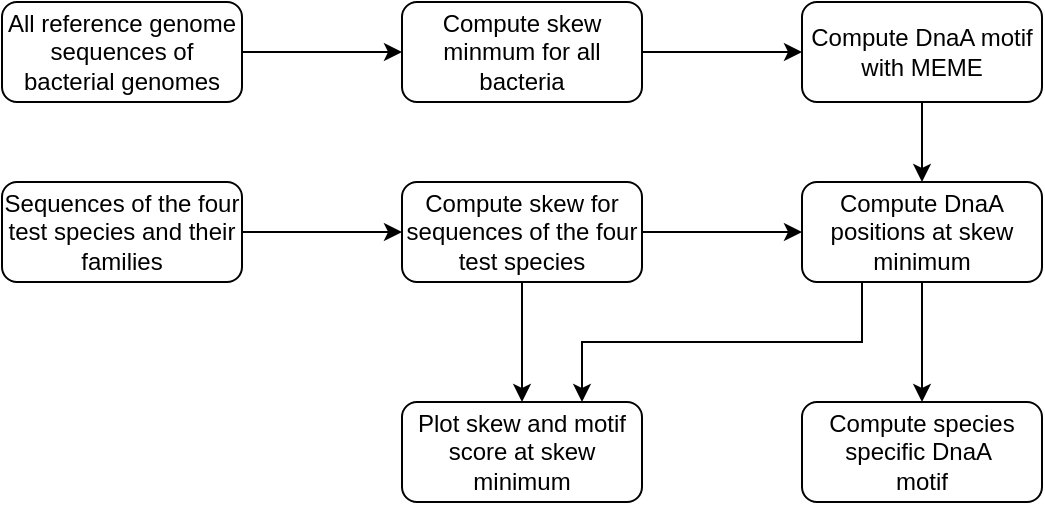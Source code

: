 <mxfile version="12.5.1" type="google"><diagram id="C5RBs43oDa-KdzZeNtuy" name="Page-1"><mxGraphModel dx="782" dy="434" grid="1" gridSize="10" guides="1" tooltips="1" connect="1" arrows="1" fold="1" page="1" pageScale="1" pageWidth="827" pageHeight="1169" math="0" shadow="0"><root><mxCell id="WIyWlLk6GJQsqaUBKTNV-0"/><mxCell id="WIyWlLk6GJQsqaUBKTNV-1" parent="WIyWlLk6GJQsqaUBKTNV-0"/><mxCell id="bhpCCu6Ay2XERdnJHRSi-9" value="" style="edgeStyle=orthogonalEdgeStyle;rounded=0;orthogonalLoop=1;jettySize=auto;html=1;" parent="WIyWlLk6GJQsqaUBKTNV-1" source="WIyWlLk6GJQsqaUBKTNV-3" target="WIyWlLk6GJQsqaUBKTNV-7" edge="1"><mxGeometry relative="1" as="geometry"/></mxCell><mxCell id="WIyWlLk6GJQsqaUBKTNV-3" value="All reference genome sequences of bacterial genomes" style="rounded=1;whiteSpace=wrap;html=1;fontSize=12;glass=0;strokeWidth=1;shadow=0;" parent="WIyWlLk6GJQsqaUBKTNV-1" vertex="1"><mxGeometry x="153" y="130" width="120" height="50" as="geometry"/></mxCell><mxCell id="bhpCCu6Ay2XERdnJHRSi-1" value="" style="edgeStyle=orthogonalEdgeStyle;rounded=0;orthogonalLoop=1;jettySize=auto;html=1;" parent="WIyWlLk6GJQsqaUBKTNV-1" source="WIyWlLk6GJQsqaUBKTNV-7" target="bhpCCu6Ay2XERdnJHRSi-0" edge="1"><mxGeometry relative="1" as="geometry"/></mxCell><mxCell id="WIyWlLk6GJQsqaUBKTNV-7" value="Compute skew minmum for all bacteria" style="rounded=1;whiteSpace=wrap;html=1;fontSize=12;glass=0;strokeWidth=1;shadow=0;flipV=1;" parent="WIyWlLk6GJQsqaUBKTNV-1" vertex="1"><mxGeometry x="353" y="130" width="120" height="50" as="geometry"/></mxCell><mxCell id="bhpCCu6Ay2XERdnJHRSi-14" style="edgeStyle=orthogonalEdgeStyle;rounded=0;orthogonalLoop=1;jettySize=auto;html=1;exitX=0.5;exitY=1;exitDx=0;exitDy=0;entryX=0.5;entryY=0;entryDx=0;entryDy=0;" parent="WIyWlLk6GJQsqaUBKTNV-1" source="bhpCCu6Ay2XERdnJHRSi-0" target="bhpCCu6Ay2XERdnJHRSi-5" edge="1"><mxGeometry relative="1" as="geometry"/></mxCell><mxCell id="bhpCCu6Ay2XERdnJHRSi-0" value="Compute DnaA motif with MEME" style="rounded=1;whiteSpace=wrap;html=1;fontSize=12;glass=0;strokeWidth=1;shadow=0;" parent="WIyWlLk6GJQsqaUBKTNV-1" vertex="1"><mxGeometry x="553" y="130" width="120" height="50" as="geometry"/></mxCell><mxCell id="bhpCCu6Ay2XERdnJHRSi-6" value="" style="edgeStyle=orthogonalEdgeStyle;rounded=0;orthogonalLoop=1;jettySize=auto;html=1;" parent="WIyWlLk6GJQsqaUBKTNV-1" source="bhpCCu6Ay2XERdnJHRSi-2" target="bhpCCu6Ay2XERdnJHRSi-5" edge="1"><mxGeometry relative="1" as="geometry"/></mxCell><mxCell id="L7XeycESLLGvYm52wkyG-4" style="edgeStyle=orthogonalEdgeStyle;rounded=0;orthogonalLoop=1;jettySize=auto;html=1;exitX=0.5;exitY=1;exitDx=0;exitDy=0;" edge="1" parent="WIyWlLk6GJQsqaUBKTNV-1" source="bhpCCu6Ay2XERdnJHRSi-2" target="bhpCCu6Ay2XERdnJHRSi-12"><mxGeometry relative="1" as="geometry"/></mxCell><mxCell id="bhpCCu6Ay2XERdnJHRSi-2" value="Compute skew for sequences of the four test species" style="rounded=1;whiteSpace=wrap;html=1;fontSize=12;glass=0;strokeWidth=1;shadow=0;flipH=1;" parent="WIyWlLk6GJQsqaUBKTNV-1" vertex="1"><mxGeometry x="353" y="220" width="120" height="50" as="geometry"/></mxCell><mxCell id="L7XeycESLLGvYm52wkyG-5" style="edgeStyle=orthogonalEdgeStyle;rounded=0;orthogonalLoop=1;jettySize=auto;html=1;exitX=1;exitY=0.5;exitDx=0;exitDy=0;entryX=0;entryY=0.5;entryDx=0;entryDy=0;" edge="1" parent="WIyWlLk6GJQsqaUBKTNV-1" source="L7XeycESLLGvYm52wkyG-0" target="bhpCCu6Ay2XERdnJHRSi-2"><mxGeometry relative="1" as="geometry"/></mxCell><mxCell id="L7XeycESLLGvYm52wkyG-0" value="Sequences of the four test species and their families" style="rounded=1;whiteSpace=wrap;html=1;fontSize=12;glass=0;strokeWidth=1;shadow=0;flipH=1;" vertex="1" parent="WIyWlLk6GJQsqaUBKTNV-1"><mxGeometry x="153" y="220" width="120" height="50" as="geometry"/></mxCell><mxCell id="bhpCCu6Ay2XERdnJHRSi-21" value="" style="edgeStyle=orthogonalEdgeStyle;rounded=0;orthogonalLoop=1;jettySize=auto;html=1;" parent="WIyWlLk6GJQsqaUBKTNV-1" source="bhpCCu6Ay2XERdnJHRSi-5" target="bhpCCu6Ay2XERdnJHRSi-20" edge="1"><mxGeometry relative="1" as="geometry"/></mxCell><mxCell id="L7XeycESLLGvYm52wkyG-3" style="edgeStyle=orthogonalEdgeStyle;rounded=0;orthogonalLoop=1;jettySize=auto;html=1;exitX=0.25;exitY=1;exitDx=0;exitDy=0;entryX=0.75;entryY=0;entryDx=0;entryDy=0;" edge="1" parent="WIyWlLk6GJQsqaUBKTNV-1" source="bhpCCu6Ay2XERdnJHRSi-5" target="bhpCCu6Ay2XERdnJHRSi-12"><mxGeometry relative="1" as="geometry"/></mxCell><mxCell id="bhpCCu6Ay2XERdnJHRSi-5" value="Compute DnaA positions at skew minimum" style="rounded=1;whiteSpace=wrap;html=1;fontSize=12;glass=0;strokeWidth=1;shadow=0;flipH=1;flipV=1;" parent="WIyWlLk6GJQsqaUBKTNV-1" vertex="1"><mxGeometry x="553" y="220" width="120" height="50" as="geometry"/></mxCell><mxCell id="bhpCCu6Ay2XERdnJHRSi-20" value="&lt;span style=&quot;white-space: normal&quot;&gt;Compute species specific&amp;nbsp;&lt;/span&gt;DnaA&amp;nbsp;&lt;span style=&quot;white-space: normal&quot;&gt;&lt;br&gt;motif&lt;/span&gt;" style="rounded=1;whiteSpace=wrap;html=1;fontSize=12;glass=0;strokeWidth=1;shadow=0;flipH=1;" parent="WIyWlLk6GJQsqaUBKTNV-1" vertex="1"><mxGeometry x="553" y="330" width="120" height="50" as="geometry"/></mxCell><mxCell id="bhpCCu6Ay2XERdnJHRSi-12" value="Plot skew and motif score at skew minimum" style="rounded=1;whiteSpace=wrap;html=1;fontSize=12;glass=0;strokeWidth=1;shadow=0;flipV=1;" parent="WIyWlLk6GJQsqaUBKTNV-1" vertex="1"><mxGeometry x="353" y="330" width="120" height="50" as="geometry"/></mxCell></root></mxGraphModel></diagram></mxfile>